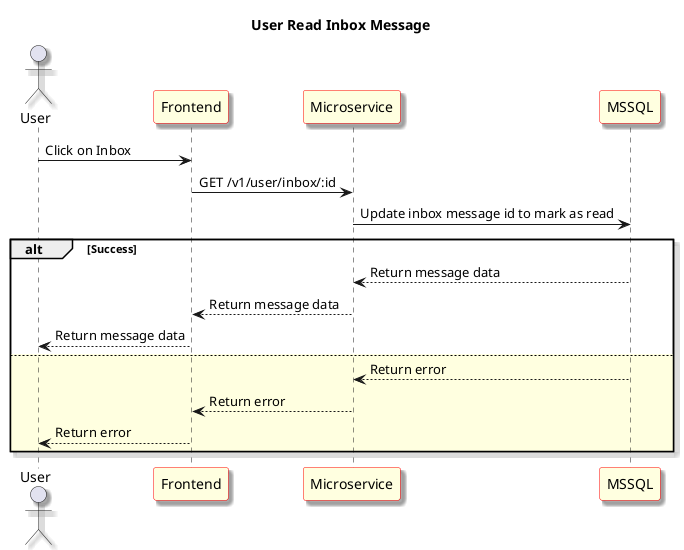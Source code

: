 @startuml User Read Inbox Message
skinparam shadowing true
skinparam sequence {
	ParticipantBackgroundColor LightYellow
	ParticipantBorderColor red
}
Title: User Read Inbox Message
actor "User" as User1
participant "Frontend" as Frontend
participant "Microservice" as Microservice
participant "MSSQL" as Database

User1 -> Frontend: Click on Inbox

Frontend -> Microservice: GET /v1/user/inbox/:id

Microservice -> Database: Update inbox message id to mark as read

alt Success

Microservice <-- Database: Return message data

Frontend <-- Microservice: Return message data

User1 <-- Frontend: Return message data

else #LightYellow

Microservice <-- Database: Return error

Frontend <-- Microservice: Return error

User1 <-- Frontend: Return error

end

@enduml